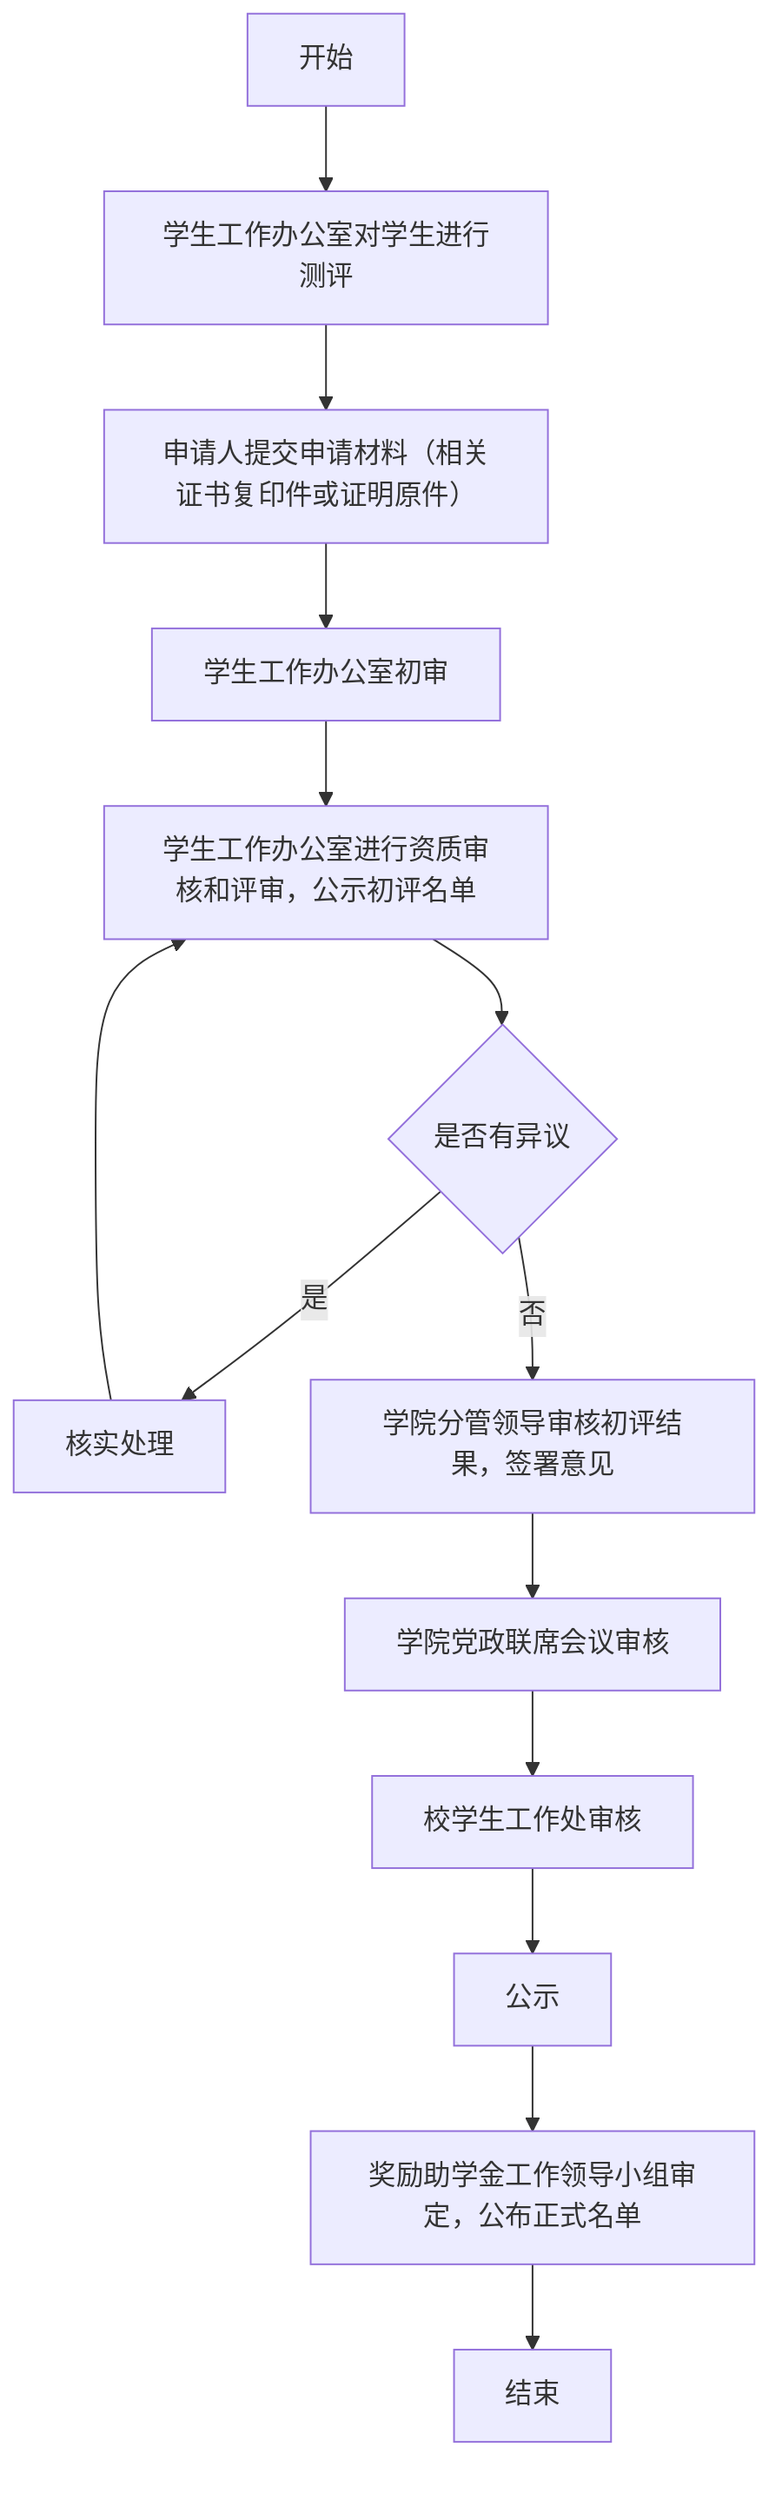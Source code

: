 flowchart TD
    A[开始] --> B[学生工作办公室对学生进行测评]
    B --> C[申请人提交申请材料（相关证书复印件或证明原件）]
    C --> D[学生工作办公室初审]
    D --> E[学生工作办公室进行资质审核和评审，公示初评名单]
    E --> F{是否有异议}
    F -->|是| G[核实处理] --> E
    F -->|否| H[学院分管领导审核初评结果，签署意见]
    H --> I[学院党政联席会议审核]
    I --> J[校学生工作处审核]
    J --> K[公示]
    K --> L[奖励助学金工作领导小组审定，公布正式名单]
    L --> M[结束]